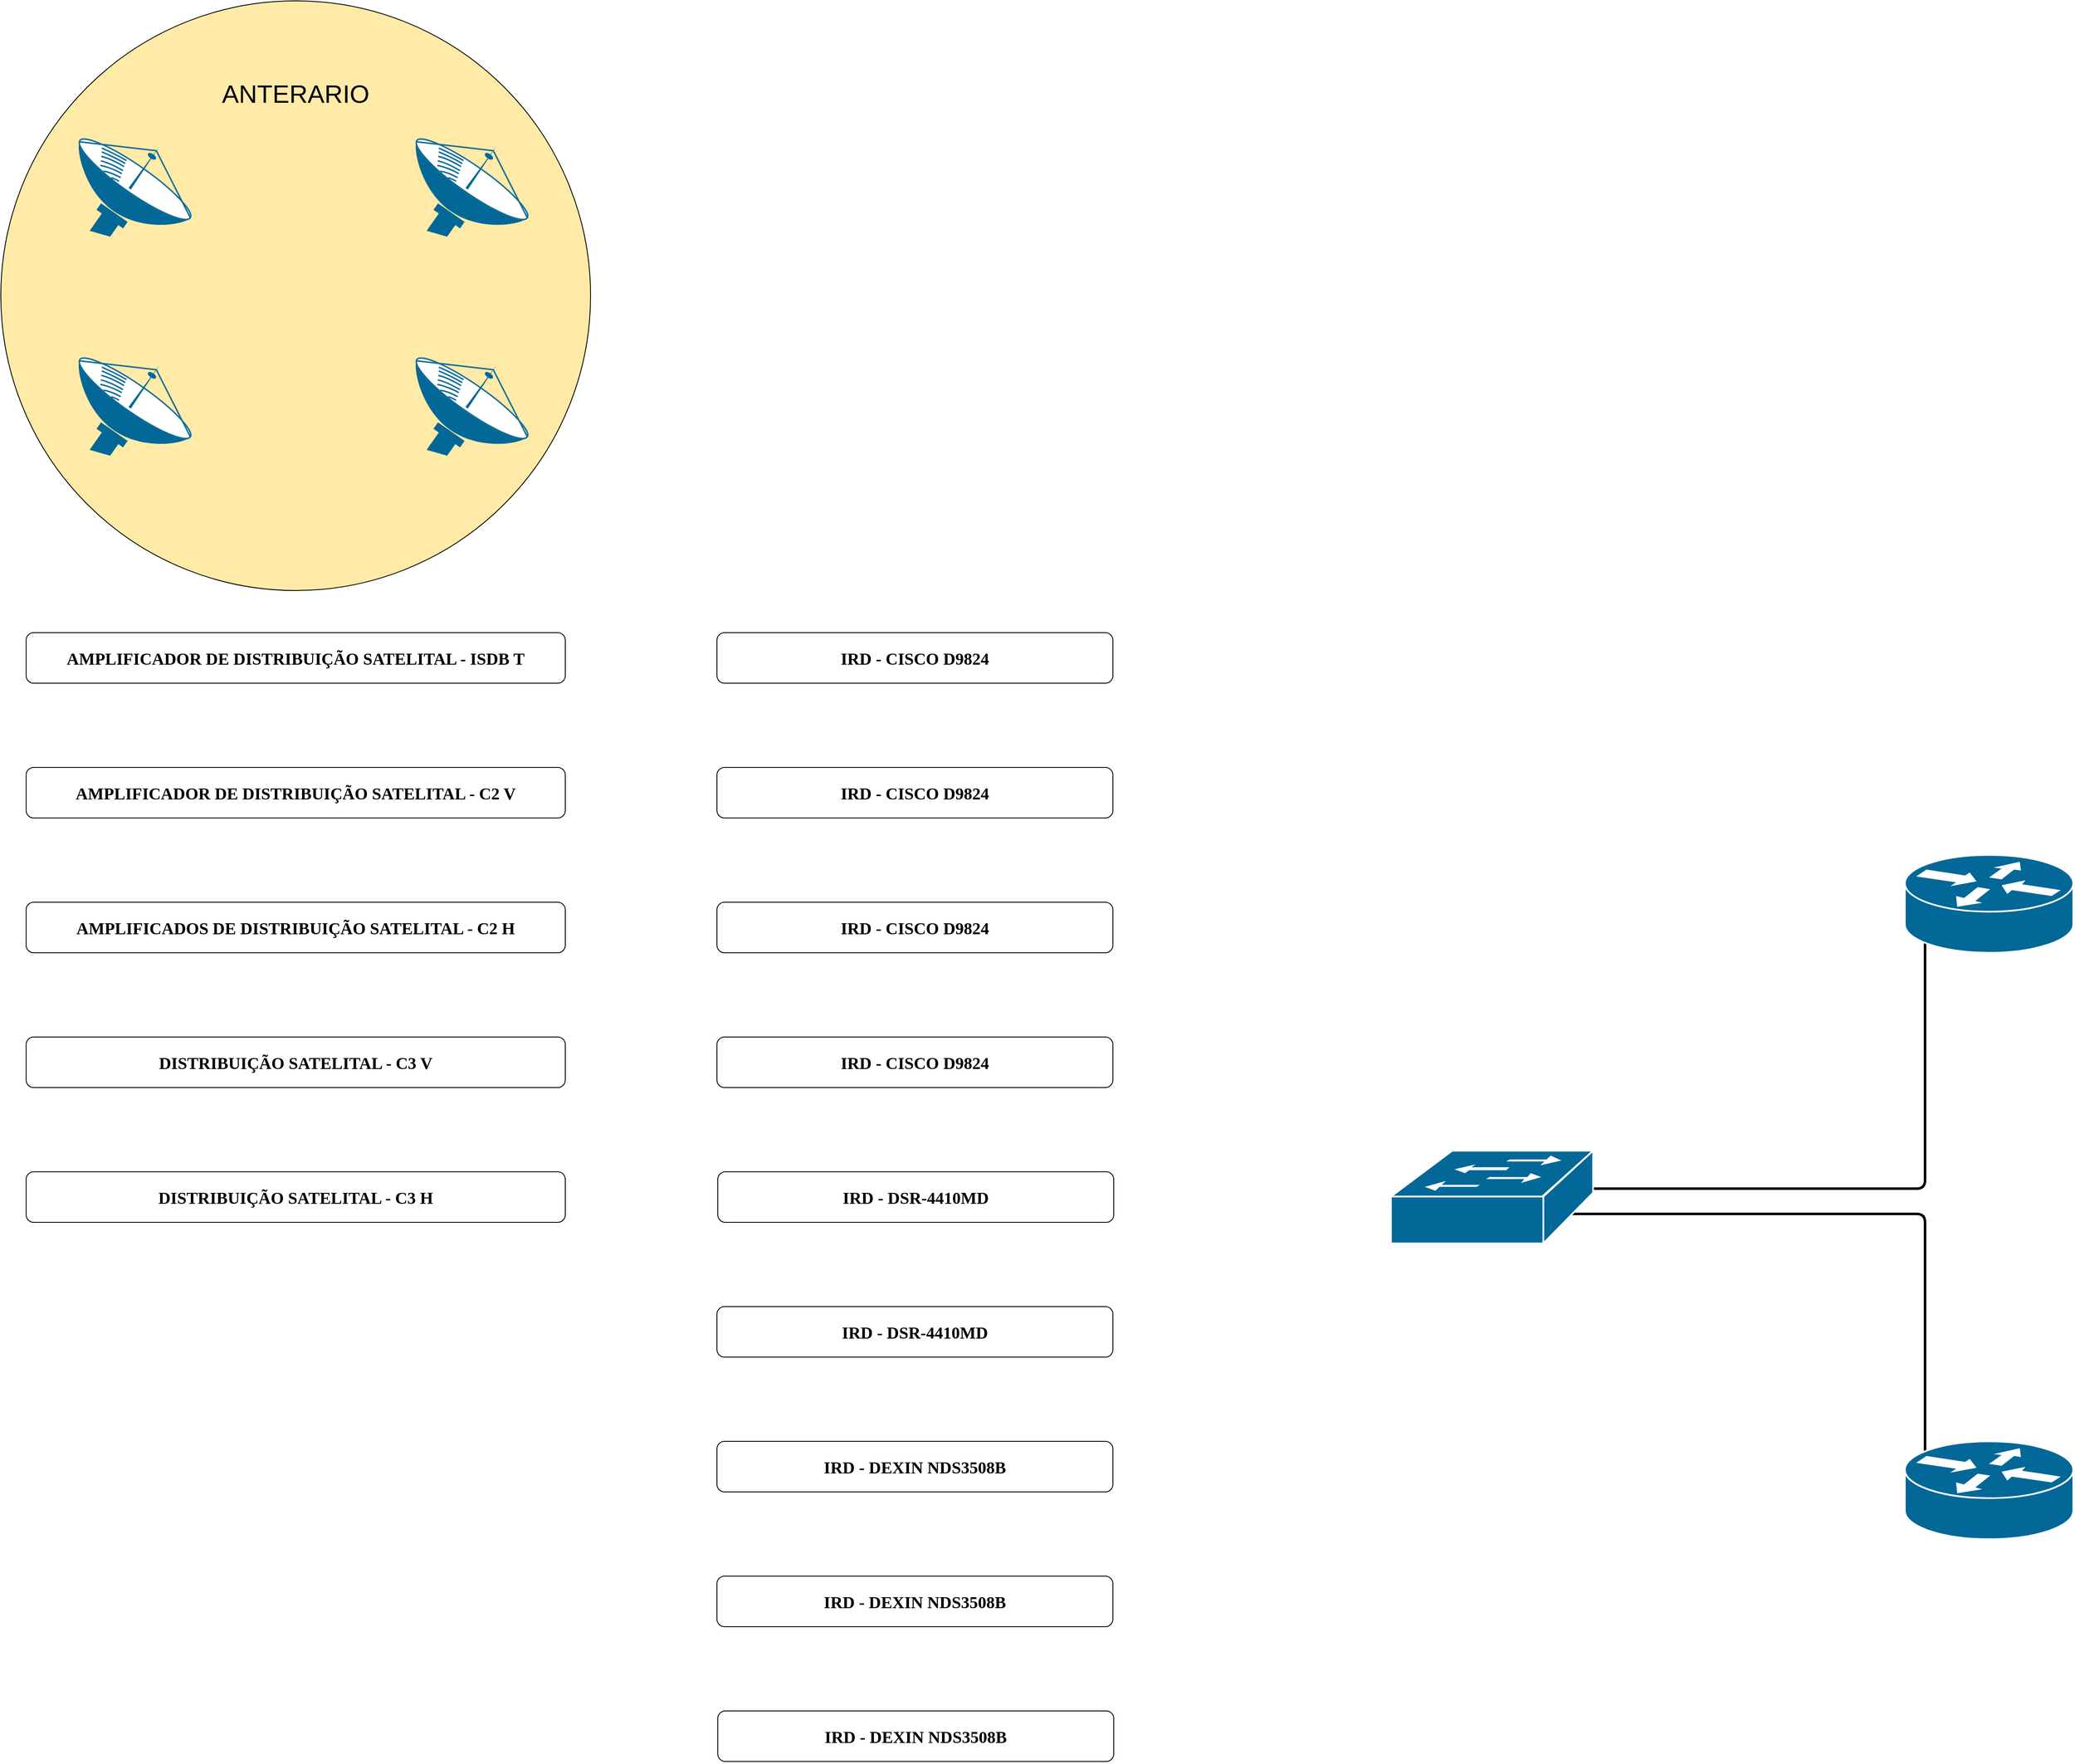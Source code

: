 <mxfile version="13.6.9" type="github">
  <diagram id="dLiCsf6XBlpKmU3ovjeW" name="Page-1">
    <mxGraphModel dx="3472" dy="1968" grid="1" gridSize="10" guides="1" tooltips="1" connect="1" arrows="1" fold="1" page="1" pageScale="1" pageWidth="4681" pageHeight="3300" background="#FFFFFF" math="0" shadow="0">
      <root>
        <mxCell id="0" />
        <mxCell id="1" parent="0" />
        <mxCell id="ET13ZjsiotVya5PtHg1d-50" value="" style="ellipse;whiteSpace=wrap;html=1;aspect=fixed;fillColor=#ffeaa7;" vertex="1" parent="1">
          <mxGeometry x="130" y="50" width="700" height="700" as="geometry" />
        </mxCell>
        <mxCell id="ET13ZjsiotVya5PtHg1d-48" value="" style="endArrow=none;html=1;entryX=0.12;entryY=0.9;entryDx=0;entryDy=0;entryPerimeter=0;exitX=0.707;exitY=0.409;exitDx=0;exitDy=0;exitPerimeter=0;strokeWidth=3;" edge="1" parent="1" source="ET13ZjsiotVya5PtHg1d-40" target="ET13ZjsiotVya5PtHg1d-43">
          <mxGeometry width="50" height="50" relative="1" as="geometry">
            <mxPoint x="2120" y="1390" as="sourcePoint" />
            <mxPoint x="2310" y="1540" as="targetPoint" />
            <Array as="points">
              <mxPoint x="2414" y="1460" />
            </Array>
          </mxGeometry>
        </mxCell>
        <mxCell id="ET13ZjsiotVya5PtHg1d-49" value="" style="endArrow=none;html=1;strokeWidth=3;exitX=0.12;exitY=0.1;exitDx=0;exitDy=0;exitPerimeter=0;entryX=0.708;entryY=0.682;entryDx=0;entryDy=0;entryPerimeter=0;" edge="1" parent="1" source="ET13ZjsiotVya5PtHg1d-42" target="ET13ZjsiotVya5PtHg1d-40">
          <mxGeometry width="50" height="50" relative="1" as="geometry">
            <mxPoint x="2130" y="1280" as="sourcePoint" />
            <mxPoint x="2070" y="1490" as="targetPoint" />
            <Array as="points">
              <mxPoint x="2414" y="1490" />
            </Array>
          </mxGeometry>
        </mxCell>
        <mxCell id="ET13ZjsiotVya5PtHg1d-6" value="&lt;p&gt;&lt;font style=&quot;font-size: 20px&quot; face=&quot;Tahoma&quot;&gt;&lt;b&gt;AMPLIFICADOR DE DISTRIBUIÇÃO SATELITAL - ISDB T&lt;/b&gt;&lt;/font&gt;&lt;/p&gt;" style="rounded=1;whiteSpace=wrap;html=1;" vertex="1" parent="1">
          <mxGeometry x="160" y="800" width="640" height="60" as="geometry" />
        </mxCell>
        <mxCell id="ET13ZjsiotVya5PtHg1d-7" value="&lt;p&gt;&lt;font size=&quot;1&quot; face=&quot;Tahoma&quot;&gt;&lt;b style=&quot;font-size: 20px&quot;&gt;AMPLIFICADOR&lt;/b&gt;&lt;/font&gt;&lt;b style=&quot;font-family: &amp;#34;tahoma&amp;#34; ; font-size: 20px&quot;&gt;&amp;nbsp;DE DISTRIBUIÇÃO SATELITAL - C2 V&lt;/b&gt;&lt;/p&gt;" style="rounded=1;whiteSpace=wrap;html=1;" vertex="1" parent="1">
          <mxGeometry x="160" y="960" width="640" height="60" as="geometry" />
        </mxCell>
        <mxCell id="ET13ZjsiotVya5PtHg1d-8" value="&lt;p&gt;&lt;font face=&quot;Tahoma&quot; size=&quot;1&quot;&gt;&lt;b style=&quot;font-size: 20px&quot;&gt;AMPLIFICADOS DE DISTRIBUIÇÃO SATELITAL - C2 H&lt;/b&gt;&lt;/font&gt;&lt;/p&gt;" style="rounded=1;whiteSpace=wrap;html=1;" vertex="1" parent="1">
          <mxGeometry x="160" y="1120" width="640" height="60" as="geometry" />
        </mxCell>
        <mxCell id="ET13ZjsiotVya5PtHg1d-9" value="&lt;p&gt;&lt;font style=&quot;font-size: 20px&quot; face=&quot;Tahoma&quot;&gt;&lt;b&gt;DISTRIBUIÇÃO SATELITAL - C3 V&lt;/b&gt;&lt;/font&gt;&lt;/p&gt;" style="rounded=1;whiteSpace=wrap;html=1;" vertex="1" parent="1">
          <mxGeometry x="160" y="1280" width="640" height="60" as="geometry" />
        </mxCell>
        <mxCell id="ET13ZjsiotVya5PtHg1d-11" value="&lt;p style=&quot;font-size: 20px&quot;&gt;&lt;font style=&quot;font-size: 20px&quot; face=&quot;Tahoma&quot;&gt;&lt;b&gt;DISTRIBUIÇÃO SATELITAL - &lt;span style=&quot;background-color: rgb(255 , 255 , 255)&quot;&gt;C3 H&lt;/span&gt;&lt;/b&gt;&lt;/font&gt;&lt;/p&gt;" style="rounded=1;whiteSpace=wrap;html=1;" vertex="1" parent="1">
          <mxGeometry x="160" y="1440" width="640" height="60" as="geometry" />
        </mxCell>
        <mxCell id="ET13ZjsiotVya5PtHg1d-13" value="" style="shape=mxgraph.cisco.wireless.satellite_dish;html=1;pointerEvents=1;dashed=0;fillColor=#036897;strokeColor=#ffffff;strokeWidth=2;verticalLabelPosition=bottom;verticalAlign=top;align=center;outlineConnect=0;rotation=35;" vertex="1" parent="1">
          <mxGeometry x="200" y="210" width="160" height="130" as="geometry" />
        </mxCell>
        <mxCell id="ET13ZjsiotVya5PtHg1d-15" value="" style="shape=mxgraph.cisco.wireless.satellite_dish;html=1;pointerEvents=1;dashed=0;fillColor=#036897;strokeColor=#ffffff;strokeWidth=2;verticalLabelPosition=bottom;verticalAlign=top;align=center;outlineConnect=0;rotation=35;" vertex="1" parent="1">
          <mxGeometry x="200" y="470" width="160" height="130" as="geometry" />
        </mxCell>
        <mxCell id="ET13ZjsiotVya5PtHg1d-16" value="" style="shape=mxgraph.cisco.wireless.satellite_dish;html=1;pointerEvents=1;dashed=0;fillColor=#036897;strokeColor=#ffffff;strokeWidth=2;verticalLabelPosition=bottom;verticalAlign=top;align=center;outlineConnect=0;rotation=35;" vertex="1" parent="1">
          <mxGeometry x="600" y="470" width="160" height="130" as="geometry" />
        </mxCell>
        <mxCell id="ET13ZjsiotVya5PtHg1d-17" value="" style="shape=mxgraph.cisco.wireless.satellite_dish;html=1;pointerEvents=1;dashed=0;fillColor=#036897;strokeColor=#ffffff;strokeWidth=2;verticalLabelPosition=bottom;verticalAlign=top;align=center;outlineConnect=0;rotation=35;" vertex="1" parent="1">
          <mxGeometry x="600" y="210" width="160" height="130" as="geometry" />
        </mxCell>
        <mxCell id="ET13ZjsiotVya5PtHg1d-22" value="&lt;p style=&quot;font-size: 20px&quot;&gt;&lt;font face=&quot;Tahoma&quot;&gt;&lt;b&gt;IRD - CISCO D9824&lt;/b&gt;&lt;/font&gt;&lt;/p&gt;" style="rounded=1;whiteSpace=wrap;html=1;" vertex="1" parent="1">
          <mxGeometry x="980" y="800" width="470" height="60" as="geometry" />
        </mxCell>
        <mxCell id="ET13ZjsiotVya5PtHg1d-23" value="&lt;p style=&quot;font-size: 20px&quot;&gt;&lt;font face=&quot;Tahoma&quot;&gt;&lt;b&gt;IRD - CISCO D9824&lt;/b&gt;&lt;/font&gt;&lt;/p&gt;" style="rounded=1;whiteSpace=wrap;html=1;" vertex="1" parent="1">
          <mxGeometry x="980" y="960" width="470" height="60" as="geometry" />
        </mxCell>
        <mxCell id="ET13ZjsiotVya5PtHg1d-24" value="&lt;p style=&quot;font-size: 20px&quot;&gt;&lt;font face=&quot;Tahoma&quot;&gt;&lt;b&gt;IRD - CISCO D9824&lt;/b&gt;&lt;/font&gt;&lt;/p&gt;" style="rounded=1;whiteSpace=wrap;html=1;" vertex="1" parent="1">
          <mxGeometry x="980" y="1280" width="470" height="60" as="geometry" />
        </mxCell>
        <mxCell id="ET13ZjsiotVya5PtHg1d-25" value="&lt;p style=&quot;font-size: 20px&quot;&gt;&lt;font face=&quot;Tahoma&quot;&gt;&lt;b&gt;IRD - DSR-4410MD&lt;/b&gt;&lt;/font&gt;&lt;/p&gt;" style="rounded=1;whiteSpace=wrap;html=1;" vertex="1" parent="1">
          <mxGeometry x="981" y="1440" width="470" height="60" as="geometry" />
        </mxCell>
        <mxCell id="ET13ZjsiotVya5PtHg1d-26" value="&lt;p style=&quot;font-size: 20px&quot;&gt;&lt;b style=&quot;font-family: &amp;#34;tahoma&amp;#34;&quot;&gt;IRD - DEXIN NDS3508B&lt;/b&gt;&lt;br&gt;&lt;/p&gt;" style="rounded=1;whiteSpace=wrap;html=1;" vertex="1" parent="1">
          <mxGeometry x="981" y="2080" width="470" height="60" as="geometry" />
        </mxCell>
        <mxCell id="ET13ZjsiotVya5PtHg1d-27" value="&lt;p style=&quot;font-size: 20px&quot;&gt;&lt;font face=&quot;Tahoma&quot;&gt;&lt;b&gt;IRD - CISCO D9824&lt;/b&gt;&lt;/font&gt;&lt;/p&gt;" style="rounded=1;whiteSpace=wrap;html=1;" vertex="1" parent="1">
          <mxGeometry x="980" y="1120" width="470" height="60" as="geometry" />
        </mxCell>
        <mxCell id="ET13ZjsiotVya5PtHg1d-28" value="&lt;p style=&quot;font-size: 20px&quot;&gt;&lt;b style=&quot;font-family: &amp;#34;tahoma&amp;#34;&quot;&gt;IRD - DEXIN NDS3508B&lt;/b&gt;&lt;br&gt;&lt;/p&gt;" style="rounded=1;whiteSpace=wrap;html=1;" vertex="1" parent="1">
          <mxGeometry x="980" y="1920" width="470" height="60" as="geometry" />
        </mxCell>
        <mxCell id="ET13ZjsiotVya5PtHg1d-29" value="&lt;p style=&quot;font-size: 20px&quot;&gt;&lt;font face=&quot;Tahoma&quot;&gt;&lt;b&gt;IRD - DSR-4410MD&lt;/b&gt;&lt;/font&gt;&lt;/p&gt;" style="rounded=1;whiteSpace=wrap;html=1;" vertex="1" parent="1">
          <mxGeometry x="980" y="1600" width="470" height="60" as="geometry" />
        </mxCell>
        <mxCell id="ET13ZjsiotVya5PtHg1d-30" value="&lt;p style=&quot;font-size: 20px&quot;&gt;&lt;font face=&quot;Tahoma&quot;&gt;&lt;b&gt;IRD - DEXIN NDS3508B&lt;/b&gt;&lt;/font&gt;&lt;/p&gt;" style="rounded=1;whiteSpace=wrap;html=1;" vertex="1" parent="1">
          <mxGeometry x="980" y="1760" width="470" height="60" as="geometry" />
        </mxCell>
        <mxCell id="ET13ZjsiotVya5PtHg1d-42" value="" style="shape=mxgraph.cisco.routers.router;html=1;pointerEvents=1;dashed=0;fillColor=#036897;strokeColor=#ffffff;strokeWidth=2;verticalLabelPosition=bottom;verticalAlign=top;align=center;outlineConnect=0;aspect=fixed;" vertex="1" parent="1">
          <mxGeometry x="2390" y="1760" width="200" height="116.16" as="geometry" />
        </mxCell>
        <mxCell id="ET13ZjsiotVya5PtHg1d-43" value="" style="shape=mxgraph.cisco.routers.router;html=1;pointerEvents=1;dashed=0;fillColor=#036897;strokeColor=#ffffff;strokeWidth=2;verticalLabelPosition=bottom;verticalAlign=top;align=center;outlineConnect=0;" vertex="1" parent="1">
          <mxGeometry x="2390" y="1063.84" width="200" height="116.16" as="geometry" />
        </mxCell>
        <mxCell id="ET13ZjsiotVya5PtHg1d-40" value="" style="shape=mxgraph.cisco.switches.workgroup_switch;html=1;pointerEvents=1;dashed=0;fillColor=#036897;strokeColor=#ffffff;strokeWidth=2;verticalLabelPosition=bottom;verticalAlign=top;align=center;outlineConnect=0;" vertex="1" parent="1">
          <mxGeometry x="1780" y="1415" width="240" height="110" as="geometry" />
        </mxCell>
        <mxCell id="ET13ZjsiotVya5PtHg1d-53" value="&lt;font size=&quot;1&quot;&gt;&lt;span style=&quot;font-size: 30px&quot;&gt;ANTERARIO&lt;/span&gt;&lt;/font&gt;" style="text;html=1;strokeColor=none;fillColor=none;align=center;verticalAlign=middle;whiteSpace=wrap;rounded=0;" vertex="1" parent="1">
          <mxGeometry x="390" y="110" width="180" height="100" as="geometry" />
        </mxCell>
      </root>
    </mxGraphModel>
  </diagram>
</mxfile>

